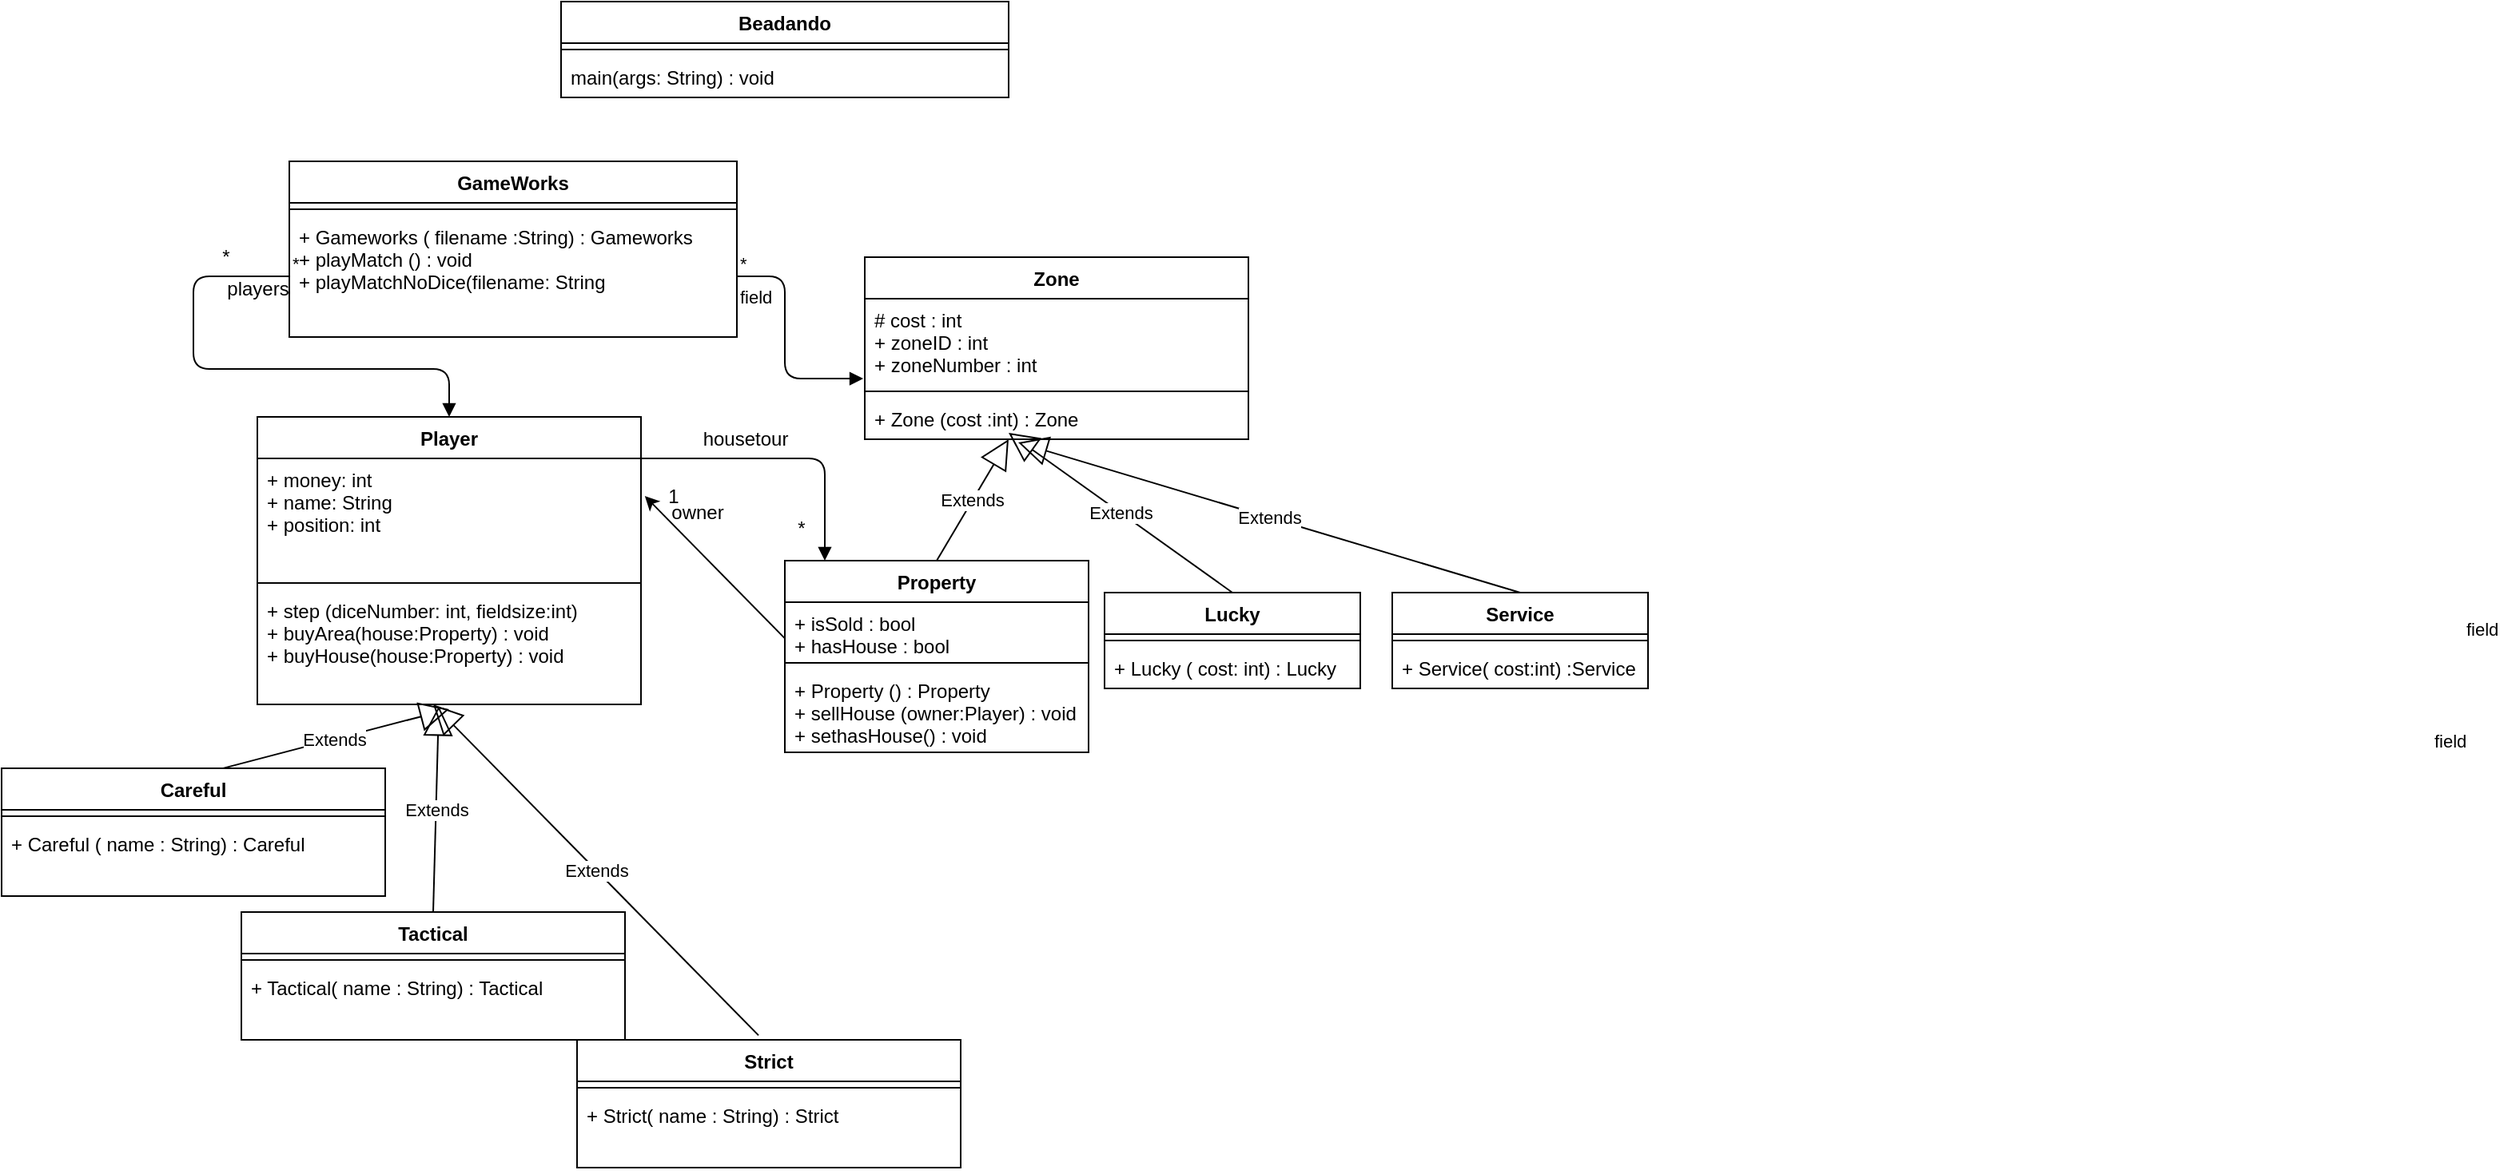 <mxfile version="13.1.2" type="device"><diagram id="_f4g6QgMsCfoZET6lGy8" name="Page-1"><mxGraphModel dx="1422" dy="1892" grid="1" gridSize="10" guides="1" tooltips="1" connect="1" arrows="1" fold="1" page="1" pageScale="1" pageWidth="827" pageHeight="1169" math="0" shadow="0"><root><mxCell id="0"/><mxCell id="1" parent="0"/><mxCell id="DPilHmglefIb7OoiCjlP-1" value="Player" style="swimlane;fontStyle=1;align=center;verticalAlign=top;childLayout=stackLayout;horizontal=1;startSize=26;horizontalStack=0;resizeParent=1;resizeParentMax=0;resizeLast=0;collapsible=1;marginBottom=0;" parent="1" vertex="1"><mxGeometry x="190" y="180" width="240" height="180" as="geometry"/></mxCell><mxCell id="DPilHmglefIb7OoiCjlP-2" value="+ money: int&#10;+ name: String&#10;+ position: int" style="text;strokeColor=none;fillColor=none;align=left;verticalAlign=top;spacingLeft=4;spacingRight=4;overflow=hidden;rotatable=0;points=[[0,0.5],[1,0.5]];portConstraint=eastwest;" parent="DPilHmglefIb7OoiCjlP-1" vertex="1"><mxGeometry y="26" width="240" height="74" as="geometry"/></mxCell><mxCell id="DPilHmglefIb7OoiCjlP-3" value="" style="line;strokeWidth=1;fillColor=none;align=left;verticalAlign=middle;spacingTop=-1;spacingLeft=3;spacingRight=3;rotatable=0;labelPosition=right;points=[];portConstraint=eastwest;" parent="DPilHmglefIb7OoiCjlP-1" vertex="1"><mxGeometry y="100" width="240" height="8" as="geometry"/></mxCell><mxCell id="DPilHmglefIb7OoiCjlP-4" value="+ step (diceNumber: int, fieldsize:int)&#10;+ buyArea(house:Property) : void&#10;+ buyHouse(house:Property) : void&#10;&#10;" style="text;strokeColor=none;fillColor=none;align=left;verticalAlign=top;spacingLeft=4;spacingRight=4;overflow=hidden;rotatable=0;points=[[0,0.5],[1,0.5]];portConstraint=eastwest;" parent="DPilHmglefIb7OoiCjlP-1" vertex="1"><mxGeometry y="108" width="240" height="72" as="geometry"/></mxCell><mxCell id="DPilHmglefIb7OoiCjlP-7" value="Extends" style="endArrow=block;endSize=16;endFill=0;html=1;exitX=0.568;exitY=0.007;exitDx=0;exitDy=0;exitPerimeter=0;" parent="1" source="DPilHmglefIb7OoiCjlP-8" edge="1"><mxGeometry width="160" relative="1" as="geometry"><mxPoint x="290" y="520" as="sourcePoint"/><mxPoint x="310" y="363" as="targetPoint"/><Array as="points"/></mxGeometry></mxCell><mxCell id="DPilHmglefIb7OoiCjlP-19" value="Extends" style="endArrow=block;endSize=16;endFill=0;html=1;exitX=0.5;exitY=0;exitDx=0;exitDy=0;entryX=0.473;entryY=1.015;entryDx=0;entryDy=0;entryPerimeter=0;" parent="1" source="DPilHmglefIb7OoiCjlP-13" target="DPilHmglefIb7OoiCjlP-4" edge="1"><mxGeometry width="160" relative="1" as="geometry"><mxPoint x="300" y="364" as="sourcePoint"/><mxPoint x="410" y="400" as="targetPoint"/></mxGeometry></mxCell><mxCell id="DPilHmglefIb7OoiCjlP-20" value="Extends" style="endArrow=block;endSize=16;endFill=0;html=1;exitX=0.473;exitY=-0.035;exitDx=0;exitDy=0;exitPerimeter=0;" parent="1" source="DPilHmglefIb7OoiCjlP-16" edge="1"><mxGeometry width="160" relative="1" as="geometry"><mxPoint x="490" y="500" as="sourcePoint"/><mxPoint x="300" y="360" as="targetPoint"/></mxGeometry></mxCell><mxCell id="DPilHmglefIb7OoiCjlP-39" value="Extends" style="endArrow=block;endSize=16;endFill=0;html=1;exitX=0.5;exitY=0;exitDx=0;exitDy=0;" parent="1" source="DPilHmglefIb7OoiCjlP-25" edge="1"><mxGeometry width="160" relative="1" as="geometry"><mxPoint x="660" y="204" as="sourcePoint"/><mxPoint x="660" y="194" as="targetPoint"/></mxGeometry></mxCell><mxCell id="DPilHmglefIb7OoiCjlP-40" value="Extends" style="endArrow=block;endSize=16;endFill=0;html=1;exitX=0.5;exitY=0;exitDx=0;exitDy=0;" parent="1" source="DPilHmglefIb7OoiCjlP-33" edge="1"><mxGeometry width="160" relative="1" as="geometry"><mxPoint x="670" y="214" as="sourcePoint"/><mxPoint x="666" y="196" as="targetPoint"/></mxGeometry></mxCell><mxCell id="DPilHmglefIb7OoiCjlP-41" value="Extends" style="endArrow=block;endSize=16;endFill=0;html=1;exitX=0.5;exitY=0;exitDx=0;exitDy=0;" parent="1" source="DPilHmglefIb7OoiCjlP-29" edge="1"><mxGeometry width="160" relative="1" as="geometry"><mxPoint x="540" y="250" as="sourcePoint"/><mxPoint x="660" y="190" as="targetPoint"/></mxGeometry></mxCell><mxCell id="DPilHmglefIb7OoiCjlP-42" value="GameWorks" style="swimlane;fontStyle=1;align=center;verticalAlign=top;childLayout=stackLayout;horizontal=1;startSize=26;horizontalStack=0;resizeParent=1;resizeParentMax=0;resizeLast=0;collapsible=1;marginBottom=0;" parent="1" vertex="1"><mxGeometry x="210" y="20" width="280" height="110" as="geometry"/></mxCell><mxCell id="DPilHmglefIb7OoiCjlP-44" value="" style="line;strokeWidth=1;fillColor=none;align=left;verticalAlign=middle;spacingTop=-1;spacingLeft=3;spacingRight=3;rotatable=0;labelPosition=right;points=[];portConstraint=eastwest;" parent="DPilHmglefIb7OoiCjlP-42" vertex="1"><mxGeometry y="26" width="280" height="8" as="geometry"/></mxCell><mxCell id="DPilHmglefIb7OoiCjlP-45" value="+ Gameworks ( filename :String) : Gameworks&#10;+ playMatch () : void&#10;+ playMatchNoDice(filename: String&#10;" style="text;strokeColor=none;fillColor=none;align=left;verticalAlign=top;spacingLeft=4;spacingRight=4;overflow=hidden;rotatable=0;points=[[0,0.5],[1,0.5]];portConstraint=eastwest;" parent="DPilHmglefIb7OoiCjlP-42" vertex="1"><mxGeometry y="34" width="280" height="76" as="geometry"/></mxCell><UserObject label="field" link="https://eger.arukereso.hu/steelseries/rival-3-62513-p533377869/" id="DPilHmglefIb7OoiCjlP-46"><mxCell style="endArrow=block;endFill=1;html=1;edgeStyle=orthogonalEdgeStyle;align=left;verticalAlign=top;exitX=1;exitY=0.5;exitDx=0;exitDy=0;entryX=-0.004;entryY=0.926;entryDx=0;entryDy=0;entryPerimeter=0;" parent="1" source="DPilHmglefIb7OoiCjlP-45" target="DPilHmglefIb7OoiCjlP-22" edge="1"><mxGeometry x="-1" relative="1" as="geometry"><mxPoint x="334" y="150" as="sourcePoint"/><mxPoint x="494" y="150" as="targetPoint"/><Array as="points"><mxPoint x="520" y="92"/><mxPoint x="520" y="156"/></Array></mxGeometry></mxCell></UserObject><mxCell id="DPilHmglefIb7OoiCjlP-47" value="*" style="edgeLabel;resizable=0;html=1;align=left;verticalAlign=bottom;" parent="DPilHmglefIb7OoiCjlP-46" connectable="0" vertex="1"><mxGeometry x="-1" relative="1" as="geometry"/></mxCell><mxCell id="DPilHmglefIb7OoiCjlP-29" value="Lucky" style="swimlane;fontStyle=1;align=center;verticalAlign=top;childLayout=stackLayout;horizontal=1;startSize=26;horizontalStack=0;resizeParent=1;resizeParentMax=0;resizeLast=0;collapsible=1;marginBottom=0;" parent="1" vertex="1"><mxGeometry x="720" y="290" width="160" height="60" as="geometry"/></mxCell><mxCell id="DPilHmglefIb7OoiCjlP-31" value="" style="line;strokeWidth=1;fillColor=none;align=left;verticalAlign=middle;spacingTop=-1;spacingLeft=3;spacingRight=3;rotatable=0;labelPosition=right;points=[];portConstraint=eastwest;" parent="DPilHmglefIb7OoiCjlP-29" vertex="1"><mxGeometry y="26" width="160" height="8" as="geometry"/></mxCell><mxCell id="DPilHmglefIb7OoiCjlP-32" value="+ Lucky ( cost: int) : Lucky" style="text;strokeColor=none;fillColor=none;align=left;verticalAlign=top;spacingLeft=4;spacingRight=4;overflow=hidden;rotatable=0;points=[[0,0.5],[1,0.5]];portConstraint=eastwest;" parent="DPilHmglefIb7OoiCjlP-29" vertex="1"><mxGeometry y="34" width="160" height="26" as="geometry"/></mxCell><mxCell id="DPilHmglefIb7OoiCjlP-33" value="Service" style="swimlane;fontStyle=1;align=center;verticalAlign=top;childLayout=stackLayout;horizontal=1;startSize=26;horizontalStack=0;resizeParent=1;resizeParentMax=0;resizeLast=0;collapsible=1;marginBottom=0;" parent="1" vertex="1"><mxGeometry x="900" y="290" width="160" height="60" as="geometry"/></mxCell><mxCell id="DPilHmglefIb7OoiCjlP-35" value="" style="line;strokeWidth=1;fillColor=none;align=left;verticalAlign=middle;spacingTop=-1;spacingLeft=3;spacingRight=3;rotatable=0;labelPosition=right;points=[];portConstraint=eastwest;" parent="DPilHmglefIb7OoiCjlP-33" vertex="1"><mxGeometry y="26" width="160" height="8" as="geometry"/></mxCell><mxCell id="DPilHmglefIb7OoiCjlP-36" value="+ Service( cost:int) :Service" style="text;strokeColor=none;fillColor=none;align=left;verticalAlign=top;spacingLeft=4;spacingRight=4;overflow=hidden;rotatable=0;points=[[0,0.5],[1,0.5]];portConstraint=eastwest;" parent="DPilHmglefIb7OoiCjlP-33" vertex="1"><mxGeometry y="34" width="160" height="26" as="geometry"/></mxCell><mxCell id="DPilHmglefIb7OoiCjlP-21" value="Zone" style="swimlane;fontStyle=1;align=center;verticalAlign=top;childLayout=stackLayout;horizontal=1;startSize=26;horizontalStack=0;resizeParent=1;resizeParentMax=0;resizeLast=0;collapsible=1;marginBottom=0;" parent="1" vertex="1"><mxGeometry x="570" y="80" width="240" height="114" as="geometry"/></mxCell><mxCell id="DPilHmglefIb7OoiCjlP-22" value="# cost : int &#10;+ zoneID : int&#10;+ zoneNumber : int" style="text;strokeColor=none;fillColor=none;align=left;verticalAlign=top;spacingLeft=4;spacingRight=4;overflow=hidden;rotatable=0;points=[[0,0.5],[1,0.5]];portConstraint=eastwest;" parent="DPilHmglefIb7OoiCjlP-21" vertex="1"><mxGeometry y="26" width="240" height="54" as="geometry"/></mxCell><mxCell id="DPilHmglefIb7OoiCjlP-23" value="" style="line;strokeWidth=1;fillColor=none;align=left;verticalAlign=middle;spacingTop=-1;spacingLeft=3;spacingRight=3;rotatable=0;labelPosition=right;points=[];portConstraint=eastwest;" parent="DPilHmglefIb7OoiCjlP-21" vertex="1"><mxGeometry y="80" width="240" height="8" as="geometry"/></mxCell><mxCell id="DPilHmglefIb7OoiCjlP-24" value="+ Zone (cost :int) : Zone" style="text;strokeColor=none;fillColor=none;align=left;verticalAlign=top;spacingLeft=4;spacingRight=4;overflow=hidden;rotatable=0;points=[[0,0.5],[1,0.5]];portConstraint=eastwest;" parent="DPilHmglefIb7OoiCjlP-21" vertex="1"><mxGeometry y="88" width="240" height="26" as="geometry"/></mxCell><UserObject label="field" link="https://eger.arukereso.hu/steelseries/rival-3-62513-p533377869/" id="DPilHmglefIb7OoiCjlP-48"><mxCell style="endArrow=block;endFill=1;html=1;edgeStyle=orthogonalEdgeStyle;align=left;verticalAlign=top;exitX=0;exitY=0.5;exitDx=0;exitDy=0;entryX=0.5;entryY=0;entryDx=0;entryDy=0;" parent="1" source="DPilHmglefIb7OoiCjlP-45" target="DPilHmglefIb7OoiCjlP-1" edge="1"><mxGeometry x="1" y="1266" relative="1" as="geometry"><mxPoint x="440" y="150" as="sourcePoint"/><mxPoint x="499.04" y="214.004" as="targetPoint"/><Array as="points"><mxPoint x="150" y="92"/><mxPoint x="150" y="150"/><mxPoint x="310" y="150"/></Array><mxPoint x="-6" y="120" as="offset"/></mxGeometry></mxCell></UserObject><mxCell id="DPilHmglefIb7OoiCjlP-49" value="*" style="edgeLabel;resizable=0;html=1;align=left;verticalAlign=bottom;" parent="DPilHmglefIb7OoiCjlP-48" connectable="0" vertex="1"><mxGeometry x="-1" relative="1" as="geometry"/></mxCell><mxCell id="DPilHmglefIb7OoiCjlP-50" value="players" style="text;html=1;align=center;verticalAlign=middle;resizable=0;points=[];autosize=1;" parent="1" vertex="1"><mxGeometry x="165" y="90" width="50" height="20" as="geometry"/></mxCell><mxCell id="DPilHmglefIb7OoiCjlP-51" value="*" style="text;html=1;align=center;verticalAlign=middle;resizable=0;points=[];autosize=1;" parent="1" vertex="1"><mxGeometry x="160" y="70" width="20" height="20" as="geometry"/></mxCell><mxCell id="2_pFRqal7CHWIwIXgAFD-1" value="" style="endArrow=classic;html=1;entryX=1.01;entryY=0.318;entryDx=0;entryDy=0;entryPerimeter=0;exitX=0;exitY=0.667;exitDx=0;exitDy=0;exitPerimeter=0;" parent="1" source="DPilHmglefIb7OoiCjlP-26" target="DPilHmglefIb7OoiCjlP-2" edge="1"><mxGeometry width="50" height="50" relative="1" as="geometry"><mxPoint x="470" y="370" as="sourcePoint"/><mxPoint x="520" y="320" as="targetPoint"/></mxGeometry></mxCell><mxCell id="2_pFRqal7CHWIwIXgAFD-2" value="owner" style="text;html=1;align=center;verticalAlign=middle;resizable=0;points=[];autosize=1;" parent="1" vertex="1"><mxGeometry x="440" y="230" width="50" height="20" as="geometry"/></mxCell><mxCell id="2_pFRqal7CHWIwIXgAFD-3" value="1" style="text;html=1;align=center;verticalAlign=middle;resizable=0;points=[];autosize=1;" parent="1" vertex="1"><mxGeometry x="440" y="220" width="20" height="20" as="geometry"/></mxCell><UserObject label="field" link="https://eger.arukereso.hu/steelseries/rival-3-62513-p533377869/" id="2_pFRqal7CHWIwIXgAFD-4"><mxCell style="endArrow=block;endFill=1;html=1;edgeStyle=orthogonalEdgeStyle;align=left;verticalAlign=top;" parent="1" source="DPilHmglefIb7OoiCjlP-2" target="DPilHmglefIb7OoiCjlP-25" edge="1"><mxGeometry x="1" y="1010" relative="1" as="geometry"><mxPoint x="385" y="216" as="sourcePoint"/><mxPoint x="545" y="250" as="targetPoint"/><Array as="points"><mxPoint x="545" y="206"/></Array><mxPoint x="-5" y="100" as="offset"/></mxGeometry></mxCell></UserObject><mxCell id="2_pFRqal7CHWIwIXgAFD-6" value="housetour" style="text;html=1;align=center;verticalAlign=middle;resizable=0;points=[];autosize=1;" parent="1" vertex="1"><mxGeometry x="460" y="184" width="70" height="20" as="geometry"/></mxCell><mxCell id="2_pFRqal7CHWIwIXgAFD-7" value="*" style="text;html=1;align=center;verticalAlign=middle;resizable=0;points=[];autosize=1;" parent="1" vertex="1"><mxGeometry x="520" y="240" width="20" height="20" as="geometry"/></mxCell><mxCell id="DPilHmglefIb7OoiCjlP-8" value="Careful" style="swimlane;fontStyle=1;align=center;verticalAlign=top;childLayout=stackLayout;horizontal=1;startSize=26;horizontalStack=0;resizeParent=1;resizeParentMax=0;resizeLast=0;collapsible=1;marginBottom=0;" parent="1" vertex="1"><mxGeometry x="30" y="400" width="240" height="80" as="geometry"/></mxCell><mxCell id="DPilHmglefIb7OoiCjlP-10" value="" style="line;strokeWidth=1;fillColor=none;align=left;verticalAlign=middle;spacingTop=-1;spacingLeft=3;spacingRight=3;rotatable=0;labelPosition=right;points=[];portConstraint=eastwest;" parent="DPilHmglefIb7OoiCjlP-8" vertex="1"><mxGeometry y="26" width="240" height="8" as="geometry"/></mxCell><mxCell id="DPilHmglefIb7OoiCjlP-11" value="+ Careful ( name : String) : Careful" style="text;strokeColor=none;fillColor=none;align=left;verticalAlign=top;spacingLeft=4;spacingRight=4;overflow=hidden;rotatable=0;points=[[0,0.5],[1,0.5]];portConstraint=eastwest;" parent="DPilHmglefIb7OoiCjlP-8" vertex="1"><mxGeometry y="34" width="240" height="46" as="geometry"/></mxCell><mxCell id="DPilHmglefIb7OoiCjlP-13" value="Tactical" style="swimlane;fontStyle=1;align=center;verticalAlign=top;childLayout=stackLayout;horizontal=1;startSize=26;horizontalStack=0;resizeParent=1;resizeParentMax=0;resizeLast=0;collapsible=1;marginBottom=0;" parent="1" vertex="1"><mxGeometry x="180" y="490" width="240" height="80" as="geometry"/></mxCell><mxCell id="DPilHmglefIb7OoiCjlP-14" value="" style="line;strokeWidth=1;fillColor=none;align=left;verticalAlign=middle;spacingTop=-1;spacingLeft=3;spacingRight=3;rotatable=0;labelPosition=right;points=[];portConstraint=eastwest;" parent="DPilHmglefIb7OoiCjlP-13" vertex="1"><mxGeometry y="26" width="240" height="8" as="geometry"/></mxCell><mxCell id="DPilHmglefIb7OoiCjlP-15" value="+ Tactical( name : String) : Tactical" style="text;strokeColor=none;fillColor=none;align=left;verticalAlign=top;spacingLeft=4;spacingRight=4;overflow=hidden;rotatable=0;points=[[0,0.5],[1,0.5]];portConstraint=eastwest;" parent="DPilHmglefIb7OoiCjlP-13" vertex="1"><mxGeometry y="34" width="240" height="46" as="geometry"/></mxCell><mxCell id="DPilHmglefIb7OoiCjlP-16" value="Strict" style="swimlane;fontStyle=1;align=center;verticalAlign=top;childLayout=stackLayout;horizontal=1;startSize=26;horizontalStack=0;resizeParent=1;resizeParentMax=0;resizeLast=0;collapsible=1;marginBottom=0;" parent="1" vertex="1"><mxGeometry x="390" y="570" width="240" height="80" as="geometry"/></mxCell><mxCell id="DPilHmglefIb7OoiCjlP-17" value="" style="line;strokeWidth=1;fillColor=none;align=left;verticalAlign=middle;spacingTop=-1;spacingLeft=3;spacingRight=3;rotatable=0;labelPosition=right;points=[];portConstraint=eastwest;" parent="DPilHmglefIb7OoiCjlP-16" vertex="1"><mxGeometry y="26" width="240" height="8" as="geometry"/></mxCell><mxCell id="DPilHmglefIb7OoiCjlP-18" value="+ Strict( name : String) : Strict" style="text;strokeColor=none;fillColor=none;align=left;verticalAlign=top;spacingLeft=4;spacingRight=4;overflow=hidden;rotatable=0;points=[[0,0.5],[1,0.5]];portConstraint=eastwest;" parent="DPilHmglefIb7OoiCjlP-16" vertex="1"><mxGeometry y="34" width="240" height="46" as="geometry"/></mxCell><mxCell id="DPilHmglefIb7OoiCjlP-25" value="Property" style="swimlane;fontStyle=1;align=center;verticalAlign=top;childLayout=stackLayout;horizontal=1;startSize=26;horizontalStack=0;resizeParent=1;resizeParentMax=0;resizeLast=0;collapsible=1;marginBottom=0;" parent="1" vertex="1"><mxGeometry x="520" y="270" width="190" height="120" as="geometry"/></mxCell><mxCell id="DPilHmglefIb7OoiCjlP-26" value="+ isSold : bool&#10;+ hasHouse : bool" style="text;strokeColor=none;fillColor=none;align=left;verticalAlign=top;spacingLeft=4;spacingRight=4;overflow=hidden;rotatable=0;points=[[0,0.5],[1,0.5]];portConstraint=eastwest;" parent="DPilHmglefIb7OoiCjlP-25" vertex="1"><mxGeometry y="26" width="190" height="34" as="geometry"/></mxCell><mxCell id="DPilHmglefIb7OoiCjlP-27" value="" style="line;strokeWidth=1;fillColor=none;align=left;verticalAlign=middle;spacingTop=-1;spacingLeft=3;spacingRight=3;rotatable=0;labelPosition=right;points=[];portConstraint=eastwest;" parent="DPilHmglefIb7OoiCjlP-25" vertex="1"><mxGeometry y="60" width="190" height="8" as="geometry"/></mxCell><mxCell id="DPilHmglefIb7OoiCjlP-28" value="+ Property () : Property&#10;+ sellHouse (owner:Player) : void&#10;+ sethasHouse() : void" style="text;strokeColor=none;fillColor=none;align=left;verticalAlign=top;spacingLeft=4;spacingRight=4;overflow=hidden;rotatable=0;points=[[0,0.5],[1,0.5]];portConstraint=eastwest;" parent="DPilHmglefIb7OoiCjlP-25" vertex="1"><mxGeometry y="68" width="190" height="52" as="geometry"/></mxCell><mxCell id="0VdOwJcYeuyY8Siiz4Hj-7" value="Beadando" style="swimlane;fontStyle=1;align=center;verticalAlign=top;childLayout=stackLayout;horizontal=1;startSize=26;horizontalStack=0;resizeParent=1;resizeParentMax=0;resizeLast=0;collapsible=1;marginBottom=0;" vertex="1" parent="1"><mxGeometry x="380" y="-80" width="280" height="60" as="geometry"/></mxCell><mxCell id="0VdOwJcYeuyY8Siiz4Hj-9" value="" style="line;strokeWidth=1;fillColor=none;align=left;verticalAlign=middle;spacingTop=-1;spacingLeft=3;spacingRight=3;rotatable=0;labelPosition=right;points=[];portConstraint=eastwest;" vertex="1" parent="0VdOwJcYeuyY8Siiz4Hj-7"><mxGeometry y="26" width="280" height="8" as="geometry"/></mxCell><mxCell id="0VdOwJcYeuyY8Siiz4Hj-10" value="main(args: String) : void" style="text;strokeColor=none;fillColor=none;align=left;verticalAlign=top;spacingLeft=4;spacingRight=4;overflow=hidden;rotatable=0;points=[[0,0.5],[1,0.5]];portConstraint=eastwest;" vertex="1" parent="0VdOwJcYeuyY8Siiz4Hj-7"><mxGeometry y="34" width="280" height="26" as="geometry"/></mxCell></root></mxGraphModel></diagram></mxfile>